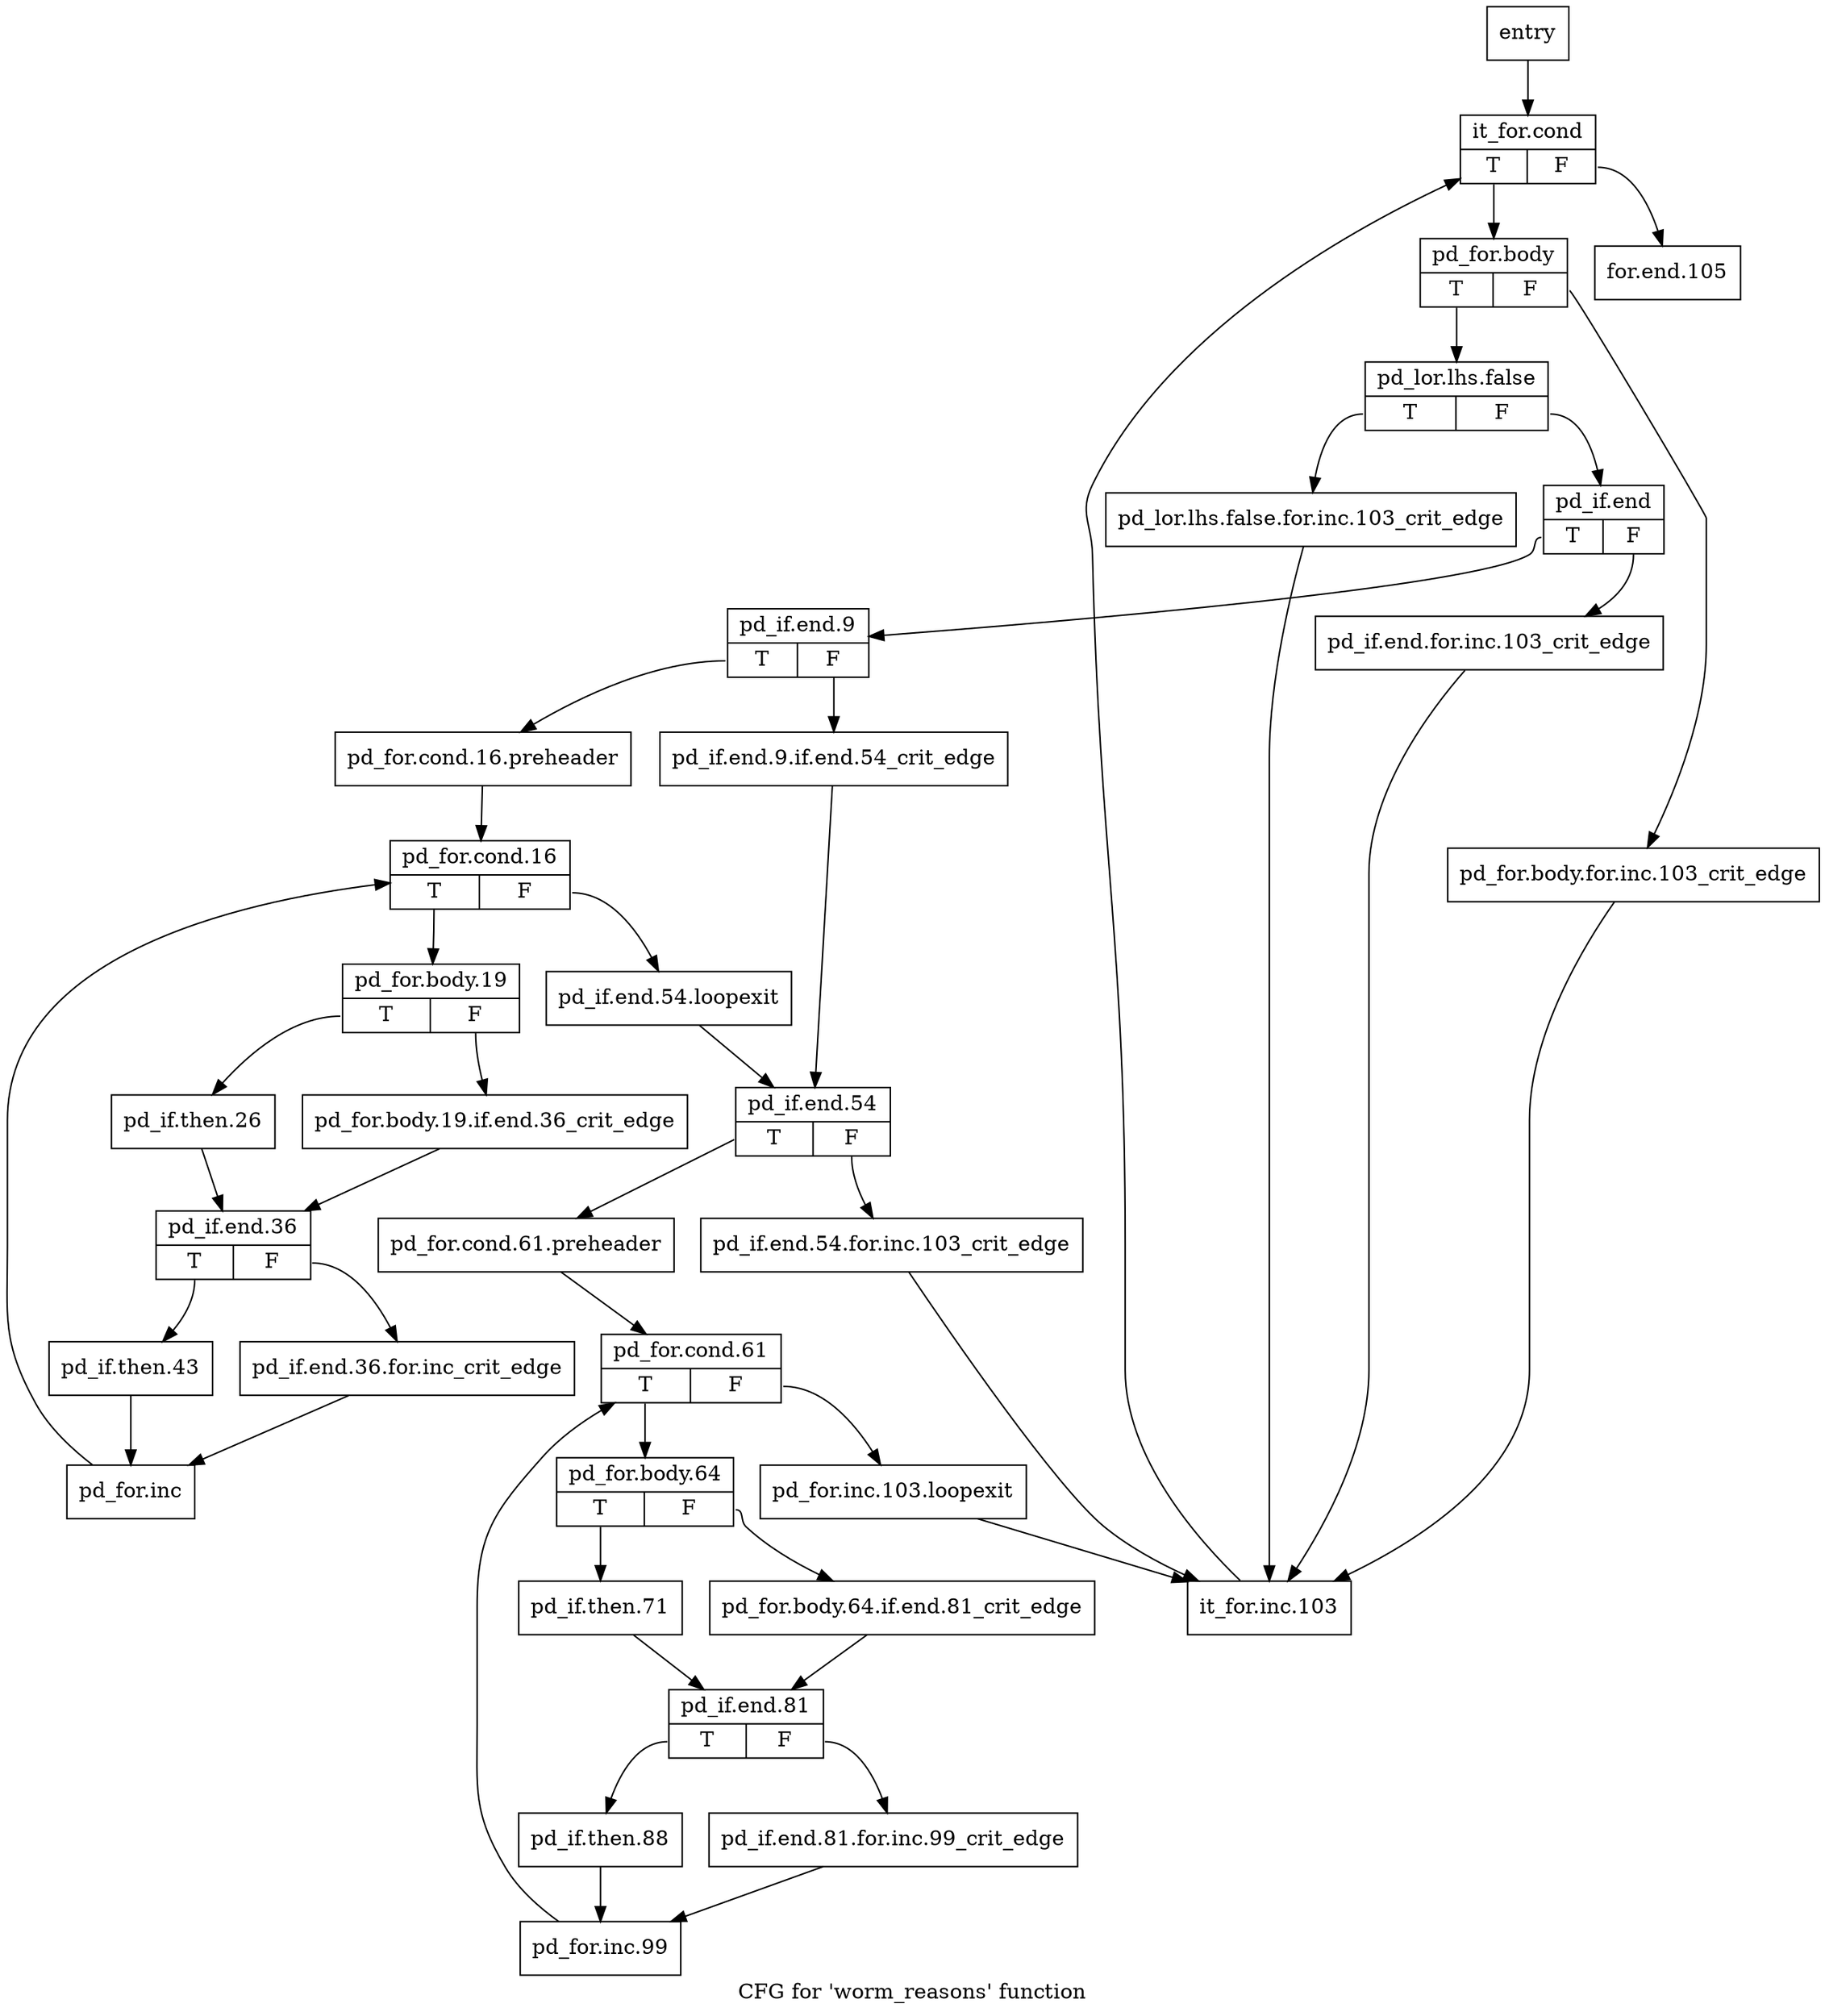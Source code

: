 digraph "CFG for 'worm_reasons' function" {
	label="CFG for 'worm_reasons' function";

	Node0x3615680 [shape=record,label="{entry}"];
	Node0x3615680 -> Node0x36156d0;
	Node0x36156d0 [shape=record,label="{it_for.cond|{<s0>T|<s1>F}}"];
	Node0x36156d0:s0 -> Node0x3615720;
	Node0x36156d0:s1 -> Node0x36160d0;
	Node0x3615720 [shape=record,label="{pd_for.body|{<s0>T|<s1>F}}"];
	Node0x3615720:s0 -> Node0x36157c0;
	Node0x3615720:s1 -> Node0x3615770;
	Node0x3615770 [shape=record,label="{pd_for.body.for.inc.103_crit_edge}"];
	Node0x3615770 -> Node0x3616080;
	Node0x36157c0 [shape=record,label="{pd_lor.lhs.false|{<s0>T|<s1>F}}"];
	Node0x36157c0:s0 -> Node0x3615810;
	Node0x36157c0:s1 -> Node0x3615860;
	Node0x3615810 [shape=record,label="{pd_lor.lhs.false.for.inc.103_crit_edge}"];
	Node0x3615810 -> Node0x3616080;
	Node0x3615860 [shape=record,label="{pd_if.end|{<s0>T|<s1>F}}"];
	Node0x3615860:s0 -> Node0x3615900;
	Node0x3615860:s1 -> Node0x36158b0;
	Node0x36158b0 [shape=record,label="{pd_if.end.for.inc.103_crit_edge}"];
	Node0x36158b0 -> Node0x3616080;
	Node0x3615900 [shape=record,label="{pd_if.end.9|{<s0>T|<s1>F}}"];
	Node0x3615900:s0 -> Node0x36159a0;
	Node0x3615900:s1 -> Node0x3615950;
	Node0x3615950 [shape=record,label="{pd_if.end.9.if.end.54_crit_edge}"];
	Node0x3615950 -> Node0x3615cc0;
	Node0x36159a0 [shape=record,label="{pd_for.cond.16.preheader}"];
	Node0x36159a0 -> Node0x36159f0;
	Node0x36159f0 [shape=record,label="{pd_for.cond.16|{<s0>T|<s1>F}}"];
	Node0x36159f0:s0 -> Node0x3615a40;
	Node0x36159f0:s1 -> Node0x3615c70;
	Node0x3615a40 [shape=record,label="{pd_for.body.19|{<s0>T|<s1>F}}"];
	Node0x3615a40:s0 -> Node0x3615ae0;
	Node0x3615a40:s1 -> Node0x3615a90;
	Node0x3615a90 [shape=record,label="{pd_for.body.19.if.end.36_crit_edge}"];
	Node0x3615a90 -> Node0x3615b30;
	Node0x3615ae0 [shape=record,label="{pd_if.then.26}"];
	Node0x3615ae0 -> Node0x3615b30;
	Node0x3615b30 [shape=record,label="{pd_if.end.36|{<s0>T|<s1>F}}"];
	Node0x3615b30:s0 -> Node0x3615bd0;
	Node0x3615b30:s1 -> Node0x3615b80;
	Node0x3615b80 [shape=record,label="{pd_if.end.36.for.inc_crit_edge}"];
	Node0x3615b80 -> Node0x3615c20;
	Node0x3615bd0 [shape=record,label="{pd_if.then.43}"];
	Node0x3615bd0 -> Node0x3615c20;
	Node0x3615c20 [shape=record,label="{pd_for.inc}"];
	Node0x3615c20 -> Node0x36159f0;
	Node0x3615c70 [shape=record,label="{pd_if.end.54.loopexit}"];
	Node0x3615c70 -> Node0x3615cc0;
	Node0x3615cc0 [shape=record,label="{pd_if.end.54|{<s0>T|<s1>F}}"];
	Node0x3615cc0:s0 -> Node0x3615d60;
	Node0x3615cc0:s1 -> Node0x3615d10;
	Node0x3615d10 [shape=record,label="{pd_if.end.54.for.inc.103_crit_edge}"];
	Node0x3615d10 -> Node0x3616080;
	Node0x3615d60 [shape=record,label="{pd_for.cond.61.preheader}"];
	Node0x3615d60 -> Node0x3615db0;
	Node0x3615db0 [shape=record,label="{pd_for.cond.61|{<s0>T|<s1>F}}"];
	Node0x3615db0:s0 -> Node0x3615e00;
	Node0x3615db0:s1 -> Node0x3616030;
	Node0x3615e00 [shape=record,label="{pd_for.body.64|{<s0>T|<s1>F}}"];
	Node0x3615e00:s0 -> Node0x3615ea0;
	Node0x3615e00:s1 -> Node0x3615e50;
	Node0x3615e50 [shape=record,label="{pd_for.body.64.if.end.81_crit_edge}"];
	Node0x3615e50 -> Node0x3615ef0;
	Node0x3615ea0 [shape=record,label="{pd_if.then.71}"];
	Node0x3615ea0 -> Node0x3615ef0;
	Node0x3615ef0 [shape=record,label="{pd_if.end.81|{<s0>T|<s1>F}}"];
	Node0x3615ef0:s0 -> Node0x3615f90;
	Node0x3615ef0:s1 -> Node0x3615f40;
	Node0x3615f40 [shape=record,label="{pd_if.end.81.for.inc.99_crit_edge}"];
	Node0x3615f40 -> Node0x3615fe0;
	Node0x3615f90 [shape=record,label="{pd_if.then.88}"];
	Node0x3615f90 -> Node0x3615fe0;
	Node0x3615fe0 [shape=record,label="{pd_for.inc.99}"];
	Node0x3615fe0 -> Node0x3615db0;
	Node0x3616030 [shape=record,label="{pd_for.inc.103.loopexit}"];
	Node0x3616030 -> Node0x3616080;
	Node0x3616080 [shape=record,label="{it_for.inc.103}"];
	Node0x3616080 -> Node0x36156d0;
	Node0x36160d0 [shape=record,label="{for.end.105}"];
}
